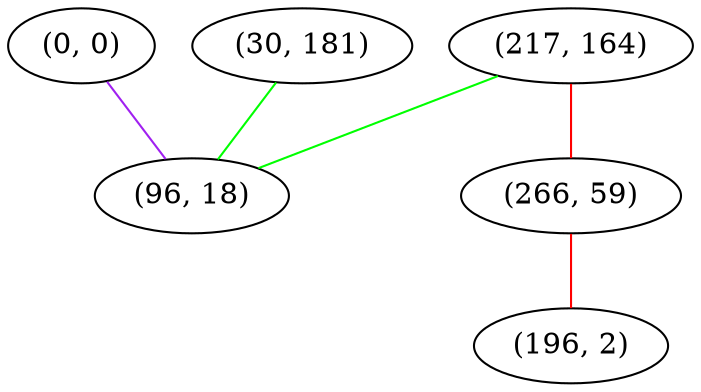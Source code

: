 graph "" {
"(0, 0)";
"(30, 181)";
"(217, 164)";
"(96, 18)";
"(266, 59)";
"(196, 2)";
"(0, 0)" -- "(96, 18)"  [color=purple, key=0, weight=4];
"(30, 181)" -- "(96, 18)"  [color=green, key=0, weight=2];
"(217, 164)" -- "(266, 59)"  [color=red, key=0, weight=1];
"(217, 164)" -- "(96, 18)"  [color=green, key=0, weight=2];
"(266, 59)" -- "(196, 2)"  [color=red, key=0, weight=1];
}

